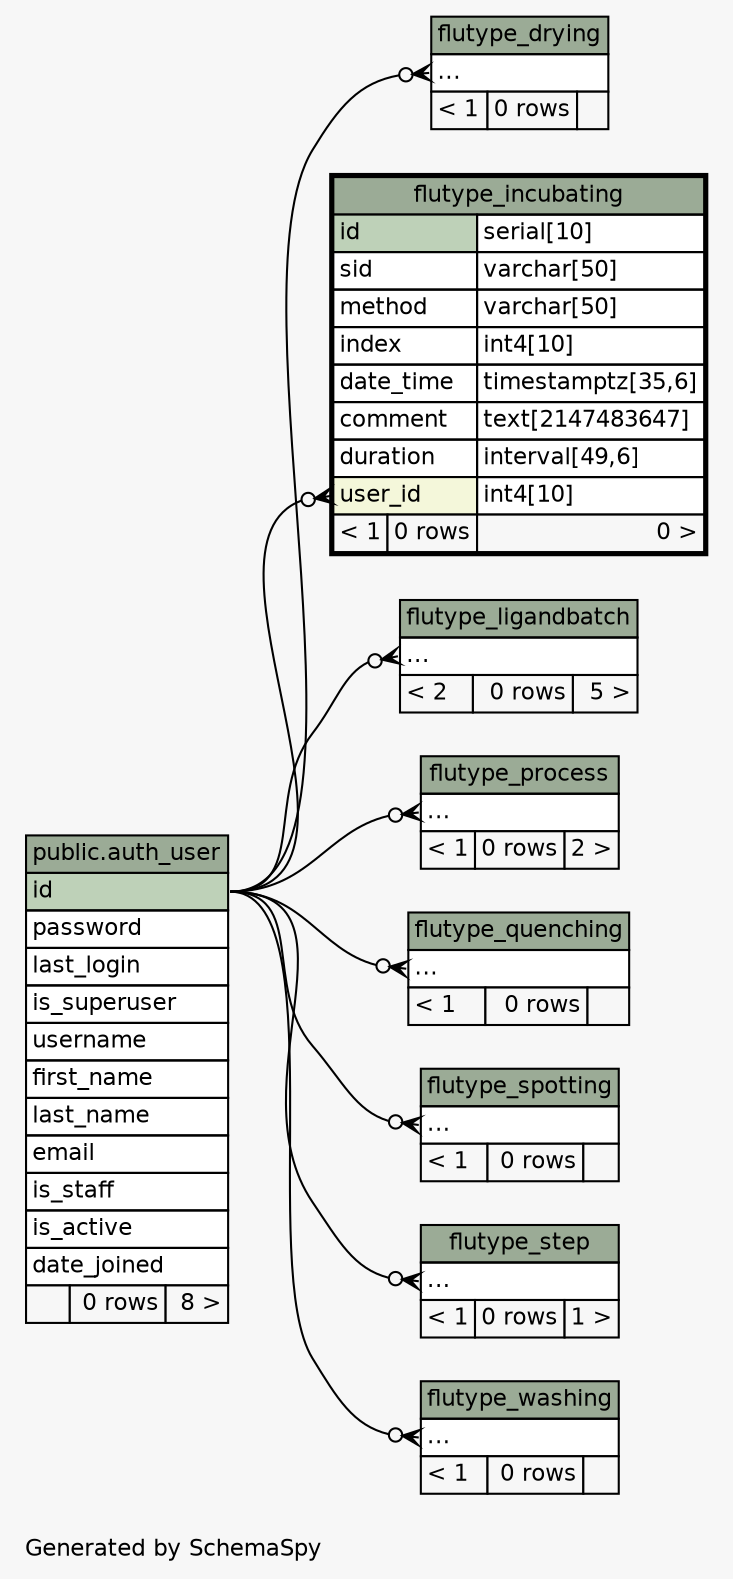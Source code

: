 // dot 2.38.0 on Linux 4.4.0-89-generic
// SchemaSpy rev 590
digraph "twoDegreesRelationshipsDiagram" {
  graph [
    rankdir="RL"
    bgcolor="#f7f7f7"
    label="\nGenerated by SchemaSpy"
    labeljust="l"
    nodesep="0.18"
    ranksep="0.46"
    fontname="Helvetica"
    fontsize="11"
  ];
  node [
    fontname="Helvetica"
    fontsize="11"
    shape="plaintext"
  ];
  edge [
    arrowsize="0.8"
  ];
  "flutype_drying":"elipses":w -> "public.auth_user":"id":e [arrowhead=none dir=back arrowtail=crowodot];
  "flutype_incubating":"user_id":w -> "public.auth_user":"id":e [arrowhead=none dir=back arrowtail=crowodot];
  "flutype_ligandbatch":"elipses":w -> "public.auth_user":"id":e [arrowhead=none dir=back arrowtail=crowodot];
  "flutype_process":"elipses":w -> "public.auth_user":"id":e [arrowhead=none dir=back arrowtail=crowodot];
  "flutype_quenching":"elipses":w -> "public.auth_user":"id":e [arrowhead=none dir=back arrowtail=crowodot];
  "flutype_spotting":"elipses":w -> "public.auth_user":"id":e [arrowhead=none dir=back arrowtail=crowodot];
  "flutype_step":"elipses":w -> "public.auth_user":"id":e [arrowhead=none dir=back arrowtail=crowodot];
  "flutype_washing":"elipses":w -> "public.auth_user":"id":e [arrowhead=none dir=back arrowtail=crowodot];
  "public.auth_user" [
    label=<
    <TABLE BORDER="0" CELLBORDER="1" CELLSPACING="0" BGCOLOR="#ffffff">
      <TR><TD COLSPAN="3" BGCOLOR="#9bab96" ALIGN="CENTER">public.auth_user</TD></TR>
      <TR><TD PORT="id" COLSPAN="3" BGCOLOR="#bed1b8" ALIGN="LEFT">id</TD></TR>
      <TR><TD PORT="password" COLSPAN="3" ALIGN="LEFT">password</TD></TR>
      <TR><TD PORT="last_login" COLSPAN="3" ALIGN="LEFT">last_login</TD></TR>
      <TR><TD PORT="is_superuser" COLSPAN="3" ALIGN="LEFT">is_superuser</TD></TR>
      <TR><TD PORT="username" COLSPAN="3" ALIGN="LEFT">username</TD></TR>
      <TR><TD PORT="first_name" COLSPAN="3" ALIGN="LEFT">first_name</TD></TR>
      <TR><TD PORT="last_name" COLSPAN="3" ALIGN="LEFT">last_name</TD></TR>
      <TR><TD PORT="email" COLSPAN="3" ALIGN="LEFT">email</TD></TR>
      <TR><TD PORT="is_staff" COLSPAN="3" ALIGN="LEFT">is_staff</TD></TR>
      <TR><TD PORT="is_active" COLSPAN="3" ALIGN="LEFT">is_active</TD></TR>
      <TR><TD PORT="date_joined" COLSPAN="3" ALIGN="LEFT">date_joined</TD></TR>
      <TR><TD ALIGN="LEFT" BGCOLOR="#f7f7f7">  </TD><TD ALIGN="RIGHT" BGCOLOR="#f7f7f7">0 rows</TD><TD ALIGN="RIGHT" BGCOLOR="#f7f7f7">8 &gt;</TD></TR>
    </TABLE>>
    tooltip="public.auth_user"
  ];
  "flutype_drying" [
    label=<
    <TABLE BORDER="0" CELLBORDER="1" CELLSPACING="0" BGCOLOR="#ffffff">
      <TR><TD COLSPAN="3" BGCOLOR="#9bab96" ALIGN="CENTER">flutype_drying</TD></TR>
      <TR><TD PORT="elipses" COLSPAN="3" ALIGN="LEFT">...</TD></TR>
      <TR><TD ALIGN="LEFT" BGCOLOR="#f7f7f7">&lt; 1</TD><TD ALIGN="RIGHT" BGCOLOR="#f7f7f7">0 rows</TD><TD ALIGN="RIGHT" BGCOLOR="#f7f7f7">  </TD></TR>
    </TABLE>>
    URL="flutype_drying.html"
    tooltip="flutype_drying"
  ];
  "flutype_incubating" [
    label=<
    <TABLE BORDER="2" CELLBORDER="1" CELLSPACING="0" BGCOLOR="#ffffff">
      <TR><TD COLSPAN="3" BGCOLOR="#9bab96" ALIGN="CENTER">flutype_incubating</TD></TR>
      <TR><TD PORT="id" COLSPAN="2" BGCOLOR="#bed1b8" ALIGN="LEFT">id</TD><TD PORT="id.type" ALIGN="LEFT">serial[10]</TD></TR>
      <TR><TD PORT="sid" COLSPAN="2" ALIGN="LEFT">sid</TD><TD PORT="sid.type" ALIGN="LEFT">varchar[50]</TD></TR>
      <TR><TD PORT="method" COLSPAN="2" ALIGN="LEFT">method</TD><TD PORT="method.type" ALIGN="LEFT">varchar[50]</TD></TR>
      <TR><TD PORT="index" COLSPAN="2" ALIGN="LEFT">index</TD><TD PORT="index.type" ALIGN="LEFT">int4[10]</TD></TR>
      <TR><TD PORT="date_time" COLSPAN="2" ALIGN="LEFT">date_time</TD><TD PORT="date_time.type" ALIGN="LEFT">timestamptz[35,6]</TD></TR>
      <TR><TD PORT="comment" COLSPAN="2" ALIGN="LEFT">comment</TD><TD PORT="comment.type" ALIGN="LEFT">text[2147483647]</TD></TR>
      <TR><TD PORT="duration" COLSPAN="2" ALIGN="LEFT">duration</TD><TD PORT="duration.type" ALIGN="LEFT">interval[49,6]</TD></TR>
      <TR><TD PORT="user_id" COLSPAN="2" BGCOLOR="#f4f7da" ALIGN="LEFT">user_id</TD><TD PORT="user_id.type" ALIGN="LEFT">int4[10]</TD></TR>
      <TR><TD ALIGN="LEFT" BGCOLOR="#f7f7f7">&lt; 1</TD><TD ALIGN="RIGHT" BGCOLOR="#f7f7f7">0 rows</TD><TD ALIGN="RIGHT" BGCOLOR="#f7f7f7">0 &gt;</TD></TR>
    </TABLE>>
    URL="flutype_incubating.html"
    tooltip="flutype_incubating"
  ];
  "flutype_ligandbatch" [
    label=<
    <TABLE BORDER="0" CELLBORDER="1" CELLSPACING="0" BGCOLOR="#ffffff">
      <TR><TD COLSPAN="3" BGCOLOR="#9bab96" ALIGN="CENTER">flutype_ligandbatch</TD></TR>
      <TR><TD PORT="elipses" COLSPAN="3" ALIGN="LEFT">...</TD></TR>
      <TR><TD ALIGN="LEFT" BGCOLOR="#f7f7f7">&lt; 2</TD><TD ALIGN="RIGHT" BGCOLOR="#f7f7f7">0 rows</TD><TD ALIGN="RIGHT" BGCOLOR="#f7f7f7">5 &gt;</TD></TR>
    </TABLE>>
    URL="flutype_ligandbatch.html"
    tooltip="flutype_ligandbatch"
  ];
  "flutype_process" [
    label=<
    <TABLE BORDER="0" CELLBORDER="1" CELLSPACING="0" BGCOLOR="#ffffff">
      <TR><TD COLSPAN="3" BGCOLOR="#9bab96" ALIGN="CENTER">flutype_process</TD></TR>
      <TR><TD PORT="elipses" COLSPAN="3" ALIGN="LEFT">...</TD></TR>
      <TR><TD ALIGN="LEFT" BGCOLOR="#f7f7f7">&lt; 1</TD><TD ALIGN="RIGHT" BGCOLOR="#f7f7f7">0 rows</TD><TD ALIGN="RIGHT" BGCOLOR="#f7f7f7">2 &gt;</TD></TR>
    </TABLE>>
    URL="flutype_process.html"
    tooltip="flutype_process"
  ];
  "flutype_quenching" [
    label=<
    <TABLE BORDER="0" CELLBORDER="1" CELLSPACING="0" BGCOLOR="#ffffff">
      <TR><TD COLSPAN="3" BGCOLOR="#9bab96" ALIGN="CENTER">flutype_quenching</TD></TR>
      <TR><TD PORT="elipses" COLSPAN="3" ALIGN="LEFT">...</TD></TR>
      <TR><TD ALIGN="LEFT" BGCOLOR="#f7f7f7">&lt; 1</TD><TD ALIGN="RIGHT" BGCOLOR="#f7f7f7">0 rows</TD><TD ALIGN="RIGHT" BGCOLOR="#f7f7f7">  </TD></TR>
    </TABLE>>
    URL="flutype_quenching.html"
    tooltip="flutype_quenching"
  ];
  "flutype_spotting" [
    label=<
    <TABLE BORDER="0" CELLBORDER="1" CELLSPACING="0" BGCOLOR="#ffffff">
      <TR><TD COLSPAN="3" BGCOLOR="#9bab96" ALIGN="CENTER">flutype_spotting</TD></TR>
      <TR><TD PORT="elipses" COLSPAN="3" ALIGN="LEFT">...</TD></TR>
      <TR><TD ALIGN="LEFT" BGCOLOR="#f7f7f7">&lt; 1</TD><TD ALIGN="RIGHT" BGCOLOR="#f7f7f7">0 rows</TD><TD ALIGN="RIGHT" BGCOLOR="#f7f7f7">  </TD></TR>
    </TABLE>>
    URL="flutype_spotting.html"
    tooltip="flutype_spotting"
  ];
  "flutype_step" [
    label=<
    <TABLE BORDER="0" CELLBORDER="1" CELLSPACING="0" BGCOLOR="#ffffff">
      <TR><TD COLSPAN="3" BGCOLOR="#9bab96" ALIGN="CENTER">flutype_step</TD></TR>
      <TR><TD PORT="elipses" COLSPAN="3" ALIGN="LEFT">...</TD></TR>
      <TR><TD ALIGN="LEFT" BGCOLOR="#f7f7f7">&lt; 1</TD><TD ALIGN="RIGHT" BGCOLOR="#f7f7f7">0 rows</TD><TD ALIGN="RIGHT" BGCOLOR="#f7f7f7">1 &gt;</TD></TR>
    </TABLE>>
    URL="flutype_step.html"
    tooltip="flutype_step"
  ];
  "flutype_washing" [
    label=<
    <TABLE BORDER="0" CELLBORDER="1" CELLSPACING="0" BGCOLOR="#ffffff">
      <TR><TD COLSPAN="3" BGCOLOR="#9bab96" ALIGN="CENTER">flutype_washing</TD></TR>
      <TR><TD PORT="elipses" COLSPAN="3" ALIGN="LEFT">...</TD></TR>
      <TR><TD ALIGN="LEFT" BGCOLOR="#f7f7f7">&lt; 1</TD><TD ALIGN="RIGHT" BGCOLOR="#f7f7f7">0 rows</TD><TD ALIGN="RIGHT" BGCOLOR="#f7f7f7">  </TD></TR>
    </TABLE>>
    URL="flutype_washing.html"
    tooltip="flutype_washing"
  ];
}
